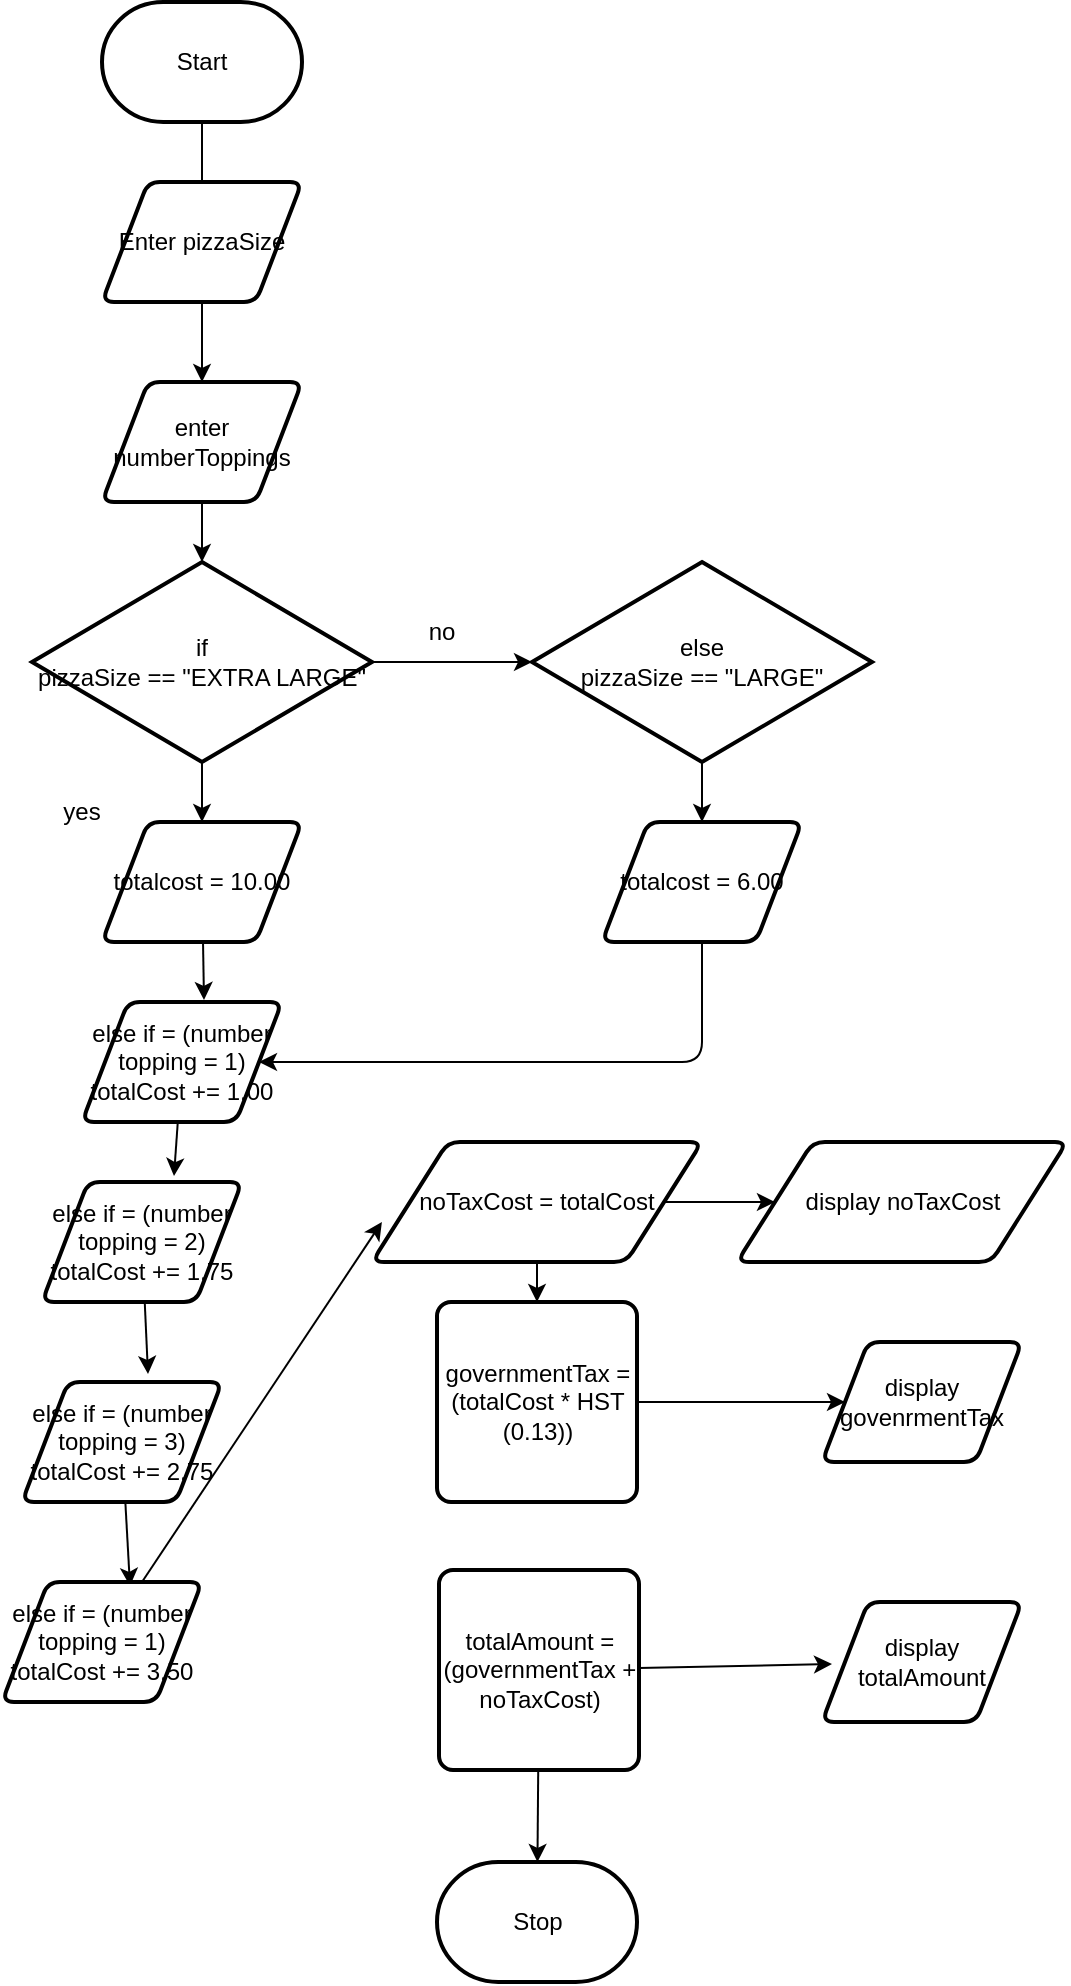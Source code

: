 <mxfile>
    <diagram id="HIP3nbAZw_EuaXWnEj3U" name="Page-1">
        <mxGraphModel dx="1264" dy="702" grid="1" gridSize="10" guides="1" tooltips="1" connect="1" arrows="1" fold="1" page="1" pageScale="1" pageWidth="850" pageHeight="1100" math="0" shadow="0">
            <root>
                <mxCell id="0"/>
                <mxCell id="1" parent="0"/>
                <mxCell id="20" value="" style="edgeStyle=none;html=1;" parent="1" source="2" target="19" edge="1">
                    <mxGeometry relative="1" as="geometry"/>
                </mxCell>
                <mxCell id="2" value="Start" style="strokeWidth=2;html=1;shape=mxgraph.flowchart.terminator;whiteSpace=wrap;" parent="1" vertex="1">
                    <mxGeometry x="150" y="60" width="100" height="60" as="geometry"/>
                </mxCell>
                <mxCell id="3" value="Stop" style="strokeWidth=2;html=1;shape=mxgraph.flowchart.terminator;whiteSpace=wrap;" parent="1" vertex="1">
                    <mxGeometry x="317.5" y="990" width="100" height="60" as="geometry"/>
                </mxCell>
                <mxCell id="18" value="Enter pizzaSize" style="shape=parallelogram;html=1;strokeWidth=2;perimeter=parallelogramPerimeter;whiteSpace=wrap;rounded=1;arcSize=12;size=0.23;" parent="1" vertex="1">
                    <mxGeometry x="150" y="150" width="100" height="60" as="geometry"/>
                </mxCell>
                <mxCell id="47" style="edgeStyle=none;html=1;entryX=0.5;entryY=0;entryDx=0;entryDy=0;entryPerimeter=0;" parent="1" source="19" target="21" edge="1">
                    <mxGeometry relative="1" as="geometry"/>
                </mxCell>
                <mxCell id="19" value="enter numberToppings" style="shape=parallelogram;html=1;strokeWidth=2;perimeter=parallelogramPerimeter;whiteSpace=wrap;rounded=1;arcSize=12;size=0.23;" parent="1" vertex="1">
                    <mxGeometry x="150" y="250" width="100" height="60" as="geometry"/>
                </mxCell>
                <mxCell id="23" value="" style="edgeStyle=none;html=1;" parent="1" source="21" target="22" edge="1">
                    <mxGeometry relative="1" as="geometry"/>
                </mxCell>
                <mxCell id="41" style="edgeStyle=none;html=1;" parent="1" source="21" target="27" edge="1">
                    <mxGeometry relative="1" as="geometry"/>
                </mxCell>
                <mxCell id="21" value="if&lt;br&gt;pizzaSize == &quot;EXTRA LARGE&quot;" style="strokeWidth=2;html=1;shape=mxgraph.flowchart.decision;whiteSpace=wrap;" parent="1" vertex="1">
                    <mxGeometry x="115" y="340" width="170" height="100" as="geometry"/>
                </mxCell>
                <mxCell id="40" style="edgeStyle=none;html=1;" parent="1" source="22" target="36" edge="1">
                    <mxGeometry relative="1" as="geometry"/>
                </mxCell>
                <mxCell id="22" value="else&lt;br&gt;pizzaSize == &quot;LARGE&quot;" style="strokeWidth=2;html=1;shape=mxgraph.flowchart.decision;whiteSpace=wrap;" parent="1" vertex="1">
                    <mxGeometry x="365" y="340" width="170" height="100" as="geometry"/>
                </mxCell>
                <mxCell id="25" value="no" style="text;html=1;strokeColor=none;fillColor=none;align=center;verticalAlign=middle;whiteSpace=wrap;rounded=0;" parent="1" vertex="1">
                    <mxGeometry x="290" y="360" width="60" height="30" as="geometry"/>
                </mxCell>
                <mxCell id="26" value="yes" style="text;html=1;strokeColor=none;fillColor=none;align=center;verticalAlign=middle;whiteSpace=wrap;rounded=0;" parent="1" vertex="1">
                    <mxGeometry x="110" y="450" width="60" height="30" as="geometry"/>
                </mxCell>
                <mxCell id="42" style="edgeStyle=none;html=1;entryX=0.61;entryY=-0.017;entryDx=0;entryDy=0;entryPerimeter=0;" parent="1" source="27" target="28" edge="1">
                    <mxGeometry relative="1" as="geometry"/>
                </mxCell>
                <mxCell id="27" value="totalcost = 10.00" style="shape=parallelogram;html=1;strokeWidth=2;perimeter=parallelogramPerimeter;whiteSpace=wrap;rounded=1;arcSize=12;size=0.23;" parent="1" vertex="1">
                    <mxGeometry x="150" y="470" width="100" height="60" as="geometry"/>
                </mxCell>
                <mxCell id="43" style="edgeStyle=none;html=1;entryX=0.66;entryY=-0.05;entryDx=0;entryDy=0;entryPerimeter=0;" parent="1" source="28" target="33" edge="1">
                    <mxGeometry relative="1" as="geometry"/>
                </mxCell>
                <mxCell id="28" value="else if = (number topping = 1)&lt;br&gt;totalCost += 1.00" style="shape=parallelogram;html=1;strokeWidth=2;perimeter=parallelogramPerimeter;whiteSpace=wrap;rounded=1;arcSize=12;size=0.23;" parent="1" vertex="1">
                    <mxGeometry x="140" y="560" width="100" height="60" as="geometry"/>
                </mxCell>
                <mxCell id="44" style="edgeStyle=none;html=1;entryX=0.63;entryY=-0.067;entryDx=0;entryDy=0;entryPerimeter=0;" parent="1" source="33" target="34" edge="1">
                    <mxGeometry relative="1" as="geometry"/>
                </mxCell>
                <mxCell id="33" value="else if = (number topping = 2)&lt;br&gt;totalCost += 1.75" style="shape=parallelogram;html=1;strokeWidth=2;perimeter=parallelogramPerimeter;whiteSpace=wrap;rounded=1;arcSize=12;size=0.23;" parent="1" vertex="1">
                    <mxGeometry x="120" y="650" width="100" height="60" as="geometry"/>
                </mxCell>
                <mxCell id="45" style="edgeStyle=none;html=1;entryX=0.64;entryY=0.033;entryDx=0;entryDy=0;entryPerimeter=0;" parent="1" source="34" target="35" edge="1">
                    <mxGeometry relative="1" as="geometry"/>
                </mxCell>
                <mxCell id="34" value="else if = (number topping = 3)&lt;br&gt;totalCost += 2.75" style="shape=parallelogram;html=1;strokeWidth=2;perimeter=parallelogramPerimeter;whiteSpace=wrap;rounded=1;arcSize=12;size=0.23;" parent="1" vertex="1">
                    <mxGeometry x="110" y="750" width="100" height="60" as="geometry"/>
                </mxCell>
                <mxCell id="50" style="edgeStyle=none;html=1;entryX=0.03;entryY=0.667;entryDx=0;entryDy=0;entryPerimeter=0;" parent="1" source="35" target="48" edge="1">
                    <mxGeometry relative="1" as="geometry"/>
                </mxCell>
                <mxCell id="35" value="else if = (number topping = 1)&lt;br&gt;totalCost += 3.50" style="shape=parallelogram;html=1;strokeWidth=2;perimeter=parallelogramPerimeter;whiteSpace=wrap;rounded=1;arcSize=12;size=0.23;" parent="1" vertex="1">
                    <mxGeometry x="100" y="850" width="100" height="60" as="geometry"/>
                </mxCell>
                <mxCell id="46" style="edgeStyle=none;html=1;entryX=1;entryY=0.5;entryDx=0;entryDy=0;" parent="1" source="36" target="28" edge="1">
                    <mxGeometry relative="1" as="geometry">
                        <mxPoint x="450" y="620" as="targetPoint"/>
                        <Array as="points">
                            <mxPoint x="450" y="590"/>
                        </Array>
                    </mxGeometry>
                </mxCell>
                <mxCell id="36" value="totalcost = 6.00" style="shape=parallelogram;html=1;strokeWidth=2;perimeter=parallelogramPerimeter;whiteSpace=wrap;rounded=1;arcSize=12;size=0.23;" parent="1" vertex="1">
                    <mxGeometry x="400" y="470" width="100" height="60" as="geometry"/>
                </mxCell>
                <mxCell id="52" style="edgeStyle=none;html=1;entryX=0;entryY=0.5;entryDx=0;entryDy=0;" parent="1" source="48" target="51" edge="1">
                    <mxGeometry relative="1" as="geometry"/>
                </mxCell>
                <mxCell id="53" value="" style="edgeStyle=none;html=1;" parent="1" source="48" target="49" edge="1">
                    <mxGeometry relative="1" as="geometry"/>
                </mxCell>
                <mxCell id="48" value="noTaxCost = totalCost&lt;br&gt;" style="shape=parallelogram;html=1;strokeWidth=2;perimeter=parallelogramPerimeter;whiteSpace=wrap;rounded=1;arcSize=12;size=0.23;" parent="1" vertex="1">
                    <mxGeometry x="285" y="630" width="165" height="60" as="geometry"/>
                </mxCell>
                <mxCell id="55" value="" style="edgeStyle=none;html=1;" parent="1" source="49" target="54" edge="1">
                    <mxGeometry relative="1" as="geometry"/>
                </mxCell>
                <mxCell id="49" value="governmentTax = (totalCost * HST (0.13))" style="rounded=1;whiteSpace=wrap;html=1;absoluteArcSize=1;arcSize=14;strokeWidth=2;" parent="1" vertex="1">
                    <mxGeometry x="317.5" y="710" width="100" height="100" as="geometry"/>
                </mxCell>
                <mxCell id="51" value="display noTaxCost" style="shape=parallelogram;html=1;strokeWidth=2;perimeter=parallelogramPerimeter;whiteSpace=wrap;rounded=1;arcSize=12;size=0.23;" parent="1" vertex="1">
                    <mxGeometry x="467.5" y="630" width="165" height="60" as="geometry"/>
                </mxCell>
                <mxCell id="54" value="display govenrmentTax" style="shape=parallelogram;html=1;strokeWidth=2;perimeter=parallelogramPerimeter;whiteSpace=wrap;rounded=1;arcSize=12;size=0.23;" parent="1" vertex="1">
                    <mxGeometry x="510" y="730" width="100" height="60" as="geometry"/>
                </mxCell>
                <mxCell id="58" style="edgeStyle=none;html=1;entryX=0.05;entryY=0.517;entryDx=0;entryDy=0;entryPerimeter=0;" parent="1" source="56" target="57" edge="1">
                    <mxGeometry relative="1" as="geometry"/>
                </mxCell>
                <mxCell id="59" value="" style="edgeStyle=none;html=1;" parent="1" source="56" target="3" edge="1">
                    <mxGeometry relative="1" as="geometry"/>
                </mxCell>
                <mxCell id="56" value="totalAmount = (governmentTax + noTaxCost)" style="rounded=1;whiteSpace=wrap;html=1;absoluteArcSize=1;arcSize=14;strokeWidth=2;" parent="1" vertex="1">
                    <mxGeometry x="318.5" y="844" width="100" height="100" as="geometry"/>
                </mxCell>
                <mxCell id="57" value="display totalAmount" style="shape=parallelogram;html=1;strokeWidth=2;perimeter=parallelogramPerimeter;whiteSpace=wrap;rounded=1;arcSize=12;size=0.23;" parent="1" vertex="1">
                    <mxGeometry x="510" y="860" width="100" height="60" as="geometry"/>
                </mxCell>
            </root>
        </mxGraphModel>
    </diagram>
</mxfile>